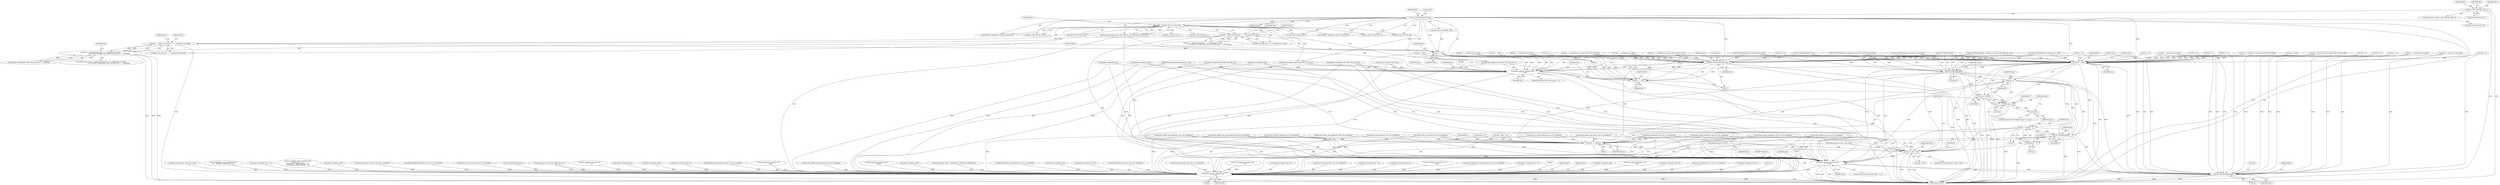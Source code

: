 digraph "0_tcpdump_13d52e9c0e7caf7e6325b0051bc90a49968be67f@API" {
"1001057" [label="(Call,tlen == BGP_VPN_RD_LEN + 3 + sizeof(struct in6_addr))"];
"1001028" [label="(Call,tlen == BGP_VPN_RD_LEN + 4 + sizeof(struct in_addr))"];
"1001023" [label="(Call,tlen-BGP_VPN_RD_LEN)"];
"1001004" [label="(Call,ND_TCHECK2(tptr[0], tlen))"];
"1000989" [label="(Call,tlen < BGP_VPN_RD_LEN+1)"];
"1001056" [label="(Call,tlen == BGP_VPN_RD_LEN + 3 + sizeof(struct in6_addr)\n                                         && EXTRACT_24BITS(tptr+BGP_VPN_RD_LEN) ==  0x350000)"];
"1001083" [label="(Call,tptr += tlen)"];
"1001091" [label="(Call,ND_TCHECK2(tptr[0], tlen))"];
"1001110" [label="(Call,print_unknown_data(ndo, tptr, \"\n\t    \", tlen))"];
"1001115" [label="(Call,tptr += tlen)"];
"1002927" [label="(Call,print_unknown_data(ndo, pptr, \"\n\t    \", len))"];
"1001129" [label="(Call,tptr += tlen)"];
"1001132" [label="(Call,ND_TCHECK(tptr[0]))"];
"1001136" [label="(Call,snpa = tptr[0])"];
"1001153" [label="(Call,snpa > 0)"];
"1001156" [label="(Call,snpa--)"];
"1001141" [label="(Call,tptr++)"];
"1001159" [label="(Call,ND_TCHECK(tptr[0]))"];
"1001171" [label="(Call,tptr += tptr[0] + 1)"];
"1001173" [label="(Call,tptr[0] + 1)"];
"1001185" [label="(Call,tptr < pptr + len)"];
"1001633" [label="(Call,print_unknown_data(ndo, tptr, \"\n\t    \", tlen))"];
"1001615" [label="(Call,ND_TCHECK2(*tptr,tlen))"];
"1001652" [label="(Call,tptr += advance)"];
"1000984" [label="(Call,tlen = 0)"];
"1001616" [label="(Call,*tptr)"];
"1001028" [label="(Call,tlen == BGP_VPN_RD_LEN + 4 + sizeof(struct in_addr))"];
"1001011" [label="(Identifier,ndo)"];
"1002554" [label="(Call,ipaddr_string(ndo, tptr))"];
"1001047" [label="(Call,ipaddr_string(ndo, tptr+BGP_VPN_RD_LEN+4))"];
"1001049" [label="(Call,tptr+BGP_VPN_RD_LEN+4)"];
"1000774" [label="(Call,tptr += sizeof(struct in_addr))"];
"1000689" [label="(Call,tptr +=3)"];
"1001584" [label="(Call,decode_labeled_vpn_clnp_prefix(ndo, tptr, buf, sizeof(buf)))"];
"1001641" [label="(Call,tptr = pptr + len)"];
"1000981" [label="(Call,tptr += tlen)"];
"1000598" [label="(Call,ipaddr_string(ndo, tptr))"];
"1000977" [label="(Call,isonsap_string(ndo, tptr, tlen))"];
"1001131" [label="(Identifier,tlen)"];
"1002127" [label="(Call,print_unknown_data(ndo, tptr-3, \"\n\t    \", tlen))"];
"1002930" [label="(Literal,\"\n\t    \")"];
"1000682" [label="(Call,print_unknown_data(ndo, tptr, \"\n\t    \", tlen))"];
"1002931" [label="(Identifier,len)"];
"1000989" [label="(Call,tlen < BGP_VPN_RD_LEN+1)"];
"1001174" [label="(Call,tptr[0])"];
"1002076" [label="(Call,decode_multicast_vpn(ndo, tptr, buf, sizeof(buf)))"];
"1001764" [label="(Call,decode_labeled_prefix4(ndo, tptr, len, buf, sizeof(buf)))"];
"1001057" [label="(Call,tlen == BGP_VPN_RD_LEN + 3 + sizeof(struct in6_addr))"];
"1001005" [label="(Call,tptr[0])"];
"1000868" [label="(Call,tptr += sizeof(struct in6_addr))"];
"1000770" [label="(Call,tlen -= sizeof(struct in_addr))"];
"1001408" [label="(Call,decode_prefix6(ndo, tptr, len, buf, sizeof(buf)))"];
"1001020" [label="(Call,tptr+BGP_VPN_RD_LEN)"];
"1001059" [label="(Call,BGP_VPN_RD_LEN + 3 + sizeof(struct in6_addr))"];
"1001633" [label="(Call,print_unknown_data(ndo, tptr, \"\n\t    \", tlen))"];
"1000909" [label="(Call,ip6addr_string(ndo, tptr+BGP_VPN_RD_LEN))"];
"1001804" [label="(Call,decode_labeled_vpn_prefix4(ndo, tptr, buf, sizeof(buf)))"];
"1002653" [label="(Call,print_unknown_data(ndo, tptr,\"\n\t      \", length))"];
"1001155" [label="(Literal,0)"];
"1001083" [label="(Call,tptr += tlen)"];
"1000567" [label="(Call,ipaddr_string(ndo, tptr))"];
"1001636" [label="(Literal,\"\n\t    \")"];
"1000991" [label="(Call,BGP_VPN_RD_LEN+1)"];
"1001173" [label="(Call,tptr[0] + 1)"];
"1000751" [label="(Call,tlen = 0)"];
"1001098" [label="(Identifier,ndo)"];
"1001160" [label="(Call,tptr[0])"];
"1001159" [label="(Call,ND_TCHECK(tptr[0]))"];
"1000920" [label="(Call,tptr += (sizeof(struct in6_addr)+BGP_VPN_RD_LEN))"];
"1002681" [label="(Call,as_printf(ndo, astostr, sizeof(astostr), EXTRACT_32BITS(tptr)))"];
"1000150" [label="(Block,)"];
"1001087" [label="(Identifier,tlen)"];
"1001037" [label="(Call,EXTRACT_32BITS(tptr+BGP_VPN_RD_LEN))"];
"1000793" [label="(Call,tlen = 0)"];
"1001080" [label="(Call,BGP_VPN_RD_LEN+3)"];
"1000129" [label="(MethodParameterIn,u_int len)"];
"1001073" [label="(Identifier,ndo)"];
"1000126" [label="(MethodParameterIn,netdissect_options *ndo)"];
"1002012" [label="(Call,decode_labeled_vpn_clnp_prefix(ndo, tptr, buf, sizeof(buf)))"];
"1001115" [label="(Call,tptr += tlen)"];
"1000718" [label="(Call,tlen > 0)"];
"1000999" [label="(Call,tlen = 0)"];
"1001142" [label="(Identifier,tptr)"];
"1001172" [label="(Identifier,tptr)"];
"1001627" [label="(ControlStructure,if (ndo->ndo_vflag <= 1))"];
"1001091" [label="(Call,ND_TCHECK2(tptr[0], tlen))"];
"1001621" [label="(Identifier,ndo)"];
"1001520" [label="(Call,decode_labeled_vpn_l2(ndo, tptr, buf, sizeof(buf)))"];
"1001116" [label="(Identifier,tptr)"];
"1002500" [label="(Call,ipaddr_string(ndo, tptr+4))"];
"1001144" [label="(Identifier,snpa)"];
"1002922" [label="(Block,)"];
"1001654" [label="(Identifier,advance)"];
"1002927" [label="(Call,print_unknown_data(ndo, pptr, \"\n\t    \", len))"];
"1001312" [label="(Call,decode_rt_routing_info(ndo, tptr, buf, sizeof(buf)))"];
"1000738" [label="(Block,)"];
"1001190" [label="(Block,)"];
"1001130" [label="(Identifier,tptr)"];
"1001015" [label="(Call,bgp_vpn_rd_print(ndo, tptr))"];
"1001051" [label="(Call,BGP_VPN_RD_LEN+4)"];
"1001110" [label="(Call,print_unknown_data(ndo, tptr, \"\n\t    \", tlen))"];
"1001280" [label="(Call,decode_labeled_vpn_prefix4(ndo, tptr, buf, sizeof(buf)))"];
"1001030" [label="(Call,BGP_VPN_RD_LEN + 4 + sizeof(struct in_addr))"];
"1001197" [label="(Block,)"];
"1002928" [label="(Identifier,ndo)"];
"1001137" [label="(Identifier,snpa)"];
"1001025" [label="(Identifier,BGP_VPN_RD_LEN)"];
"1000944" [label="(Call,ND_TCHECK2(tptr[0], sizeof(struct in_addr)))"];
"1000704" [label="(Call,tptr++)"];
"1000962" [label="(Call,tptr += (sizeof(struct in_addr)))"];
"1000767" [label="(Call,ipaddr_string(ndo, tptr))"];
"1001134" [label="(Identifier,tptr)"];
"1001027" [label="(Call,tlen == BGP_VPN_RD_LEN + 4 + sizeof(struct in_addr)\n                                    && EXTRACT_32BITS(tptr+BGP_VPN_RD_LEN) ==  0x47000601)"];
"1001068" [label="(Identifier,tptr)"];
"1001113" [label="(Literal,\"\n\t    \")"];
"1000861" [label="(Call,ip6addr_string(ndo, tptr))"];
"1000967" [label="(Call,ND_TCHECK2(tptr[0], tlen))"];
"1000820" [label="(Call,tlen -= (sizeof(struct in_addr)+BGP_VPN_RD_LEN))"];
"1001111" [label="(Identifier,ndo)"];
"1002933" [label="(Literal,1)"];
"1001078" [label="(Call,tptr+BGP_VPN_RD_LEN+3)"];
"1001153" [label="(Call,snpa > 0)"];
"1001117" [label="(Identifier,tlen)"];
"1002818" [label="(Call,bgp_attr_print(ndo, atype, tptr, alen))"];
"1002255" [label="(Call,as_printf(ndo, astostr, sizeof(astostr),\n\t\t\t    EXTRACT_32BITS(tptr+2)))"];
"1002316" [label="(Call,ipaddr_string(ndo, tptr+2))"];
"1001067" [label="(Call,tptr+BGP_VPN_RD_LEN)"];
"1002570" [label="(Call,print_unknown_data(ndo, tptr, \"\n\t      \", tlen))"];
"1000701" [label="(Call,tlen = nhlen)"];
"1001132" [label="(Call,ND_TCHECK(tptr[0]))"];
"1001653" [label="(Identifier,tptr)"];
"1001948" [label="(Call,decode_labeled_vpn_l2(ndo, tptr, buf, sizeof(buf)))"];
"1000826" [label="(Call,tptr += (sizeof(struct in_addr)+BGP_VPN_RD_LEN))"];
"1000428" [label="(Call,ipaddr_string(ndo, tptr + 4))"];
"1000914" [label="(Call,tlen -= (sizeof(struct in6_addr)+BGP_VPN_RD_LEN))"];
"1002937" [label="(MethodReturn,RET)"];
"1000258" [label="(Call,as_printf(ndo, astostr, sizeof(astostr),\n\t\t\t\tas_size == 2 ?\n\t\t\t\tEXTRACT_16BITS(&tptr[2 + i]) :\n\t\t\t\tEXTRACT_32BITS(&tptr[2 + i])))"];
"1001119" [label="(Identifier,tlen)"];
"1001136" [label="(Call,snpa = tptr[0])"];
"1000815" [label="(Call,ipaddr_string(ndo, tptr+BGP_VPN_RD_LEN))"];
"1002302" [label="(Call,ipaddr_string(ndo, tptr+2))"];
"1001055" [label="(ControlStructure,if (tlen == BGP_VPN_RD_LEN + 3 + sizeof(struct in6_addr)\n                                         && EXTRACT_24BITS(tptr+BGP_VPN_RD_LEN) ==  0x350000))"];
"1001129" [label="(Call,tptr += tlen)"];
"1001724" [label="(Call,decode_prefix4(ndo, tptr, len, buf, sizeof(buf)))"];
"1001194" [label="(Identifier,af)"];
"1001980" [label="(Call,decode_clnp_prefix(ndo, tptr, buf, sizeof(buf)))"];
"1001023" [label="(Call,tlen-BGP_VPN_RD_LEN)"];
"1001448" [label="(Call,decode_labeled_prefix6(ndo, tptr, len, buf, sizeof(buf)))"];
"1001634" [label="(Identifier,ndo)"];
"1001038" [label="(Call,tptr+BGP_VPN_RD_LEN)"];
"1001056" [label="(Call,tlen == BGP_VPN_RD_LEN + 3 + sizeof(struct in6_addr)\n                                         && EXTRACT_24BITS(tptr+BGP_VPN_RD_LEN) ==  0x350000)"];
"1001138" [label="(Call,tptr[0])"];
"1001156" [label="(Call,snpa--)"];
"1000408" [label="(Call,ipaddr_string(ndo, tptr + 2))"];
"1000887" [label="(Call,tlen = 0)"];
"1001187" [label="(Call,pptr + len)"];
"1002237" [label="(Call,ipaddr_string(ndo, tptr+2))"];
"1001552" [label="(Call,decode_clnp_prefix(ndo, tptr, buf, sizeof(buf)))"];
"1001652" [label="(Call,tptr += advance)"];
"1001916" [label="(Call,decode_labeled_vpn_prefix6(ndo, tptr, buf, sizeof(buf)))"];
"1001039" [label="(Identifier,tptr)"];
"1001029" [label="(Identifier,tlen)"];
"1000142" [label="(Call,tptr = pptr)"];
"1001086" [label="(Call,tlen = 0)"];
"1001161" [label="(Identifier,tptr)"];
"1002908" [label="(Call,print_unknown_data(ndo, pptr, \"\n\t    \", len))"];
"1001154" [label="(Identifier,snpa)"];
"1001240" [label="(Call,decode_labeled_prefix4(ndo, tptr, len, buf, sizeof(buf)))"];
"1001152" [label="(ControlStructure,for (/*nothing*/; snpa > 0; snpa--))"];
"1001171" [label="(Call,tptr += tptr[0] + 1)"];
"1000463" [label="(Call,ipaddr_string(ndo, tptr + 4))"];
"1001376" [label="(Call,decode_mdt_vpn_nlri(ndo, tptr, buf, sizeof(buf)))"];
"1001104" [label="(ControlStructure,if (ndo->ndo_vflag <= 1))"];
"1002929" [label="(Identifier,pptr)"];
"1001344" [label="(Call,decode_multicast_vpn(ndo, tptr, buf, sizeof(buf)))"];
"1001095" [label="(Identifier,tlen)"];
"1001648" [label="(Call,advance < 0)"];
"1001488" [label="(Call,decode_labeled_vpn_prefix6(ndo, tptr, buf, sizeof(buf)))"];
"1001200" [label="(Call,decode_prefix4(ndo, tptr, len, buf, sizeof(buf)))"];
"1002479" [label="(Call,ipaddr_string(ndo, tptr+4))"];
"1001836" [label="(Call,decode_prefix6(ndo, tptr, len, buf, sizeof(buf)))"];
"1001876" [label="(Call,decode_labeled_prefix6(ndo, tptr, len, buf, sizeof(buf)))"];
"1001618" [label="(Identifier,tlen)"];
"1001066" [label="(Call,EXTRACT_24BITS(tptr+BGP_VPN_RD_LEN))"];
"1000128" [label="(MethodParameterIn,const u_char *pptr)"];
"1001165" [label="(Identifier,ndo)"];
"1000892" [label="(Call,ND_TCHECK2(tptr[0], sizeof(struct in6_addr)+BGP_VPN_RD_LEN))"];
"1000845" [label="(Call,tlen = 0)"];
"1000850" [label="(Call,ND_TCHECK2(tptr[0], sizeof(struct in6_addr)))"];
"1002044" [label="(Call,decode_mdt_vpn_nlri(ndo, tptr, buf, sizeof(buf)))"];
"1000958" [label="(Call,tlen -= (sizeof(struct in_addr)))"];
"1000692" [label="(Call,ND_TCHECK(tptr[0]))"];
"1000955" [label="(Call,ipaddr_string(ndo, tptr))"];
"1001637" [label="(Identifier,tlen)"];
"1001639" [label="(Identifier,advance)"];
"1000990" [label="(Identifier,tlen)"];
"1001065" [label="(Call,EXTRACT_24BITS(tptr+BGP_VPN_RD_LEN) ==  0x350000)"];
"1001058" [label="(Identifier,tlen)"];
"1002923" [label="(Call,ND_TCHECK2(*pptr,len))"];
"1001158" [label="(Block,)"];
"1000798" [label="(Call,ND_TCHECK2(tptr[0], sizeof(struct in_addr)+BGP_VPN_RD_LEN))"];
"1000145" [label="(Call,tlen=len)"];
"1001004" [label="(Call,ND_TCHECK2(tptr[0], tlen))"];
"1001085" [label="(Identifier,tlen)"];
"1000756" [label="(Call,ND_TCHECK2(tptr[0], sizeof(struct in_addr)))"];
"1000988" [label="(ControlStructure,if (tlen < BGP_VPN_RD_LEN+1))"];
"1001141" [label="(Call,tptr++)"];
"1001084" [label="(Identifier,tptr)"];
"1001114" [label="(Identifier,tlen)"];
"1001024" [label="(Identifier,tlen)"];
"1001635" [label="(Identifier,tptr)"];
"1000200" [label="(Call,bgp_attr_get_as_size(ndo, atype, pptr, len))"];
"1002396" [label="(Call,print_unknown_data(ndo, tptr, \"\n\t      \", 8))"];
"1001003" [label="(Block,)"];
"1001133" [label="(Call,tptr[0])"];
"1001076" [label="(Call,ip6addr_string(ndo, tptr+BGP_VPN_RD_LEN+3))"];
"1001112" [label="(Identifier,tptr)"];
"1001092" [label="(Call,tptr[0])"];
"1000331" [label="(Call,ipaddr_string(ndo, tptr))"];
"1001186" [label="(Identifier,tptr)"];
"1002517" [label="(Call,ipaddr_string(ndo, tptr))"];
"1001185" [label="(Call,tptr < pptr + len)"];
"1002221" [label="(Call,ipaddr_string(ndo, tptr+4))"];
"1001018" [label="(Call,isonsap_string(ndo, tptr+BGP_VPN_RD_LEN,tlen-BGP_VPN_RD_LEN))"];
"1001157" [label="(Identifier,snpa)"];
"1001008" [label="(Identifier,tlen)"];
"1001177" [label="(Literal,1)"];
"1001184" [label="(ControlStructure,while (tptr < pptr + len))"];
"1000997" [label="(Identifier,ndo)"];
"1000864" [label="(Call,tlen -= sizeof(struct in6_addr))"];
"1001615" [label="(Call,ND_TCHECK2(*tptr,tlen))"];
"1001006" [label="(Identifier,tptr)"];
"1000939" [label="(Call,tlen = 0)"];
"1001655" [label="(JumpTarget,done:)"];
"1002534" [label="(Call,ipaddr_string(ndo, tptr))"];
"1001057" -> "1001056"  [label="AST: "];
"1001057" -> "1001059"  [label="CFG: "];
"1001058" -> "1001057"  [label="AST: "];
"1001059" -> "1001057"  [label="AST: "];
"1001068" -> "1001057"  [label="CFG: "];
"1001056" -> "1001057"  [label="CFG: "];
"1001057" -> "1002937"  [label="DDG: "];
"1001057" -> "1001056"  [label="DDG: "];
"1001057" -> "1001056"  [label="DDG: "];
"1001028" -> "1001057"  [label="DDG: "];
"1001023" -> "1001057"  [label="DDG: "];
"1001057" -> "1001083"  [label="DDG: "];
"1001028" -> "1001027"  [label="AST: "];
"1001028" -> "1001030"  [label="CFG: "];
"1001029" -> "1001028"  [label="AST: "];
"1001030" -> "1001028"  [label="AST: "];
"1001039" -> "1001028"  [label="CFG: "];
"1001027" -> "1001028"  [label="CFG: "];
"1001028" -> "1002937"  [label="DDG: "];
"1001028" -> "1001027"  [label="DDG: "];
"1001028" -> "1001027"  [label="DDG: "];
"1001023" -> "1001028"  [label="DDG: "];
"1001023" -> "1001028"  [label="DDG: "];
"1001028" -> "1001083"  [label="DDG: "];
"1001023" -> "1001018"  [label="AST: "];
"1001023" -> "1001025"  [label="CFG: "];
"1001024" -> "1001023"  [label="AST: "];
"1001025" -> "1001023"  [label="AST: "];
"1001018" -> "1001023"  [label="CFG: "];
"1001023" -> "1001018"  [label="DDG: "];
"1001023" -> "1001018"  [label="DDG: "];
"1001004" -> "1001023"  [label="DDG: "];
"1001023" -> "1001030"  [label="DDG: "];
"1001023" -> "1001037"  [label="DDG: "];
"1001023" -> "1001038"  [label="DDG: "];
"1001023" -> "1001047"  [label="DDG: "];
"1001023" -> "1001049"  [label="DDG: "];
"1001023" -> "1001051"  [label="DDG: "];
"1001023" -> "1001059"  [label="DDG: "];
"1001023" -> "1001066"  [label="DDG: "];
"1001023" -> "1001067"  [label="DDG: "];
"1001023" -> "1001076"  [label="DDG: "];
"1001023" -> "1001078"  [label="DDG: "];
"1001023" -> "1001080"  [label="DDG: "];
"1001004" -> "1001003"  [label="AST: "];
"1001004" -> "1001008"  [label="CFG: "];
"1001005" -> "1001004"  [label="AST: "];
"1001008" -> "1001004"  [label="AST: "];
"1001011" -> "1001004"  [label="CFG: "];
"1001004" -> "1002937"  [label="DDG: "];
"1001004" -> "1002937"  [label="DDG: "];
"1000989" -> "1001004"  [label="DDG: "];
"1001004" -> "1001015"  [label="DDG: "];
"1001004" -> "1001018"  [label="DDG: "];
"1001004" -> "1001020"  [label="DDG: "];
"1001004" -> "1001037"  [label="DDG: "];
"1001004" -> "1001038"  [label="DDG: "];
"1001004" -> "1001047"  [label="DDG: "];
"1001004" -> "1001049"  [label="DDG: "];
"1001004" -> "1001066"  [label="DDG: "];
"1001004" -> "1001067"  [label="DDG: "];
"1001004" -> "1001076"  [label="DDG: "];
"1001004" -> "1001078"  [label="DDG: "];
"1001004" -> "1001083"  [label="DDG: "];
"1001004" -> "1001091"  [label="DDG: "];
"1001004" -> "1001129"  [label="DDG: "];
"1001004" -> "1001132"  [label="DDG: "];
"1000989" -> "1000988"  [label="AST: "];
"1000989" -> "1000991"  [label="CFG: "];
"1000990" -> "1000989"  [label="AST: "];
"1000991" -> "1000989"  [label="AST: "];
"1000997" -> "1000989"  [label="CFG: "];
"1001006" -> "1000989"  [label="CFG: "];
"1000989" -> "1002937"  [label="DDG: "];
"1000989" -> "1002937"  [label="DDG: "];
"1001056" -> "1001055"  [label="AST: "];
"1001056" -> "1001065"  [label="CFG: "];
"1001065" -> "1001056"  [label="AST: "];
"1001073" -> "1001056"  [label="CFG: "];
"1001084" -> "1001056"  [label="CFG: "];
"1001056" -> "1002937"  [label="DDG: "];
"1001056" -> "1002937"  [label="DDG: "];
"1001056" -> "1002937"  [label="DDG: "];
"1001065" -> "1001056"  [label="DDG: "];
"1001065" -> "1001056"  [label="DDG: "];
"1001083" -> "1001003"  [label="AST: "];
"1001083" -> "1001085"  [label="CFG: "];
"1001084" -> "1001083"  [label="AST: "];
"1001085" -> "1001083"  [label="AST: "];
"1001087" -> "1001083"  [label="CFG: "];
"1001083" -> "1002937"  [label="DDG: "];
"1001015" -> "1001083"  [label="DDG: "];
"1001083" -> "1001091"  [label="DDG: "];
"1001083" -> "1001110"  [label="DDG: "];
"1001083" -> "1001115"  [label="DDG: "];
"1001083" -> "1001129"  [label="DDG: "];
"1001091" -> "1000738"  [label="AST: "];
"1001091" -> "1001095"  [label="CFG: "];
"1001092" -> "1001091"  [label="AST: "];
"1001095" -> "1001091"  [label="AST: "];
"1001098" -> "1001091"  [label="CFG: "];
"1001091" -> "1002937"  [label="DDG: "];
"1001091" -> "1002937"  [label="DDG: "];
"1000850" -> "1001091"  [label="DDG: "];
"1000756" -> "1001091"  [label="DDG: "];
"1000826" -> "1001091"  [label="DDG: "];
"1000892" -> "1001091"  [label="DDG: "];
"1000798" -> "1001091"  [label="DDG: "];
"1000704" -> "1001091"  [label="DDG: "];
"1000142" -> "1001091"  [label="DDG: "];
"1000962" -> "1001091"  [label="DDG: "];
"1000774" -> "1001091"  [label="DDG: "];
"1000868" -> "1001091"  [label="DDG: "];
"1000981" -> "1001091"  [label="DDG: "];
"1000920" -> "1001091"  [label="DDG: "];
"1000944" -> "1001091"  [label="DDG: "];
"1000967" -> "1001091"  [label="DDG: "];
"1000692" -> "1001091"  [label="DDG: "];
"1000689" -> "1001091"  [label="DDG: "];
"1000718" -> "1001091"  [label="DDG: "];
"1000145" -> "1001091"  [label="DDG: "];
"1001091" -> "1001110"  [label="DDG: "];
"1001091" -> "1001110"  [label="DDG: "];
"1001091" -> "1001115"  [label="DDG: "];
"1001091" -> "1001115"  [label="DDG: "];
"1001110" -> "1001104"  [label="AST: "];
"1001110" -> "1001114"  [label="CFG: "];
"1001111" -> "1001110"  [label="AST: "];
"1001112" -> "1001110"  [label="AST: "];
"1001113" -> "1001110"  [label="AST: "];
"1001114" -> "1001110"  [label="AST: "];
"1001116" -> "1001110"  [label="CFG: "];
"1001110" -> "1002937"  [label="DDG: "];
"1001110" -> "1002937"  [label="DDG: "];
"1000815" -> "1001110"  [label="DDG: "];
"1001047" -> "1001110"  [label="DDG: "];
"1001018" -> "1001110"  [label="DDG: "];
"1000977" -> "1001110"  [label="DDG: "];
"1000861" -> "1001110"  [label="DDG: "];
"1001076" -> "1001110"  [label="DDG: "];
"1000909" -> "1001110"  [label="DDG: "];
"1000955" -> "1001110"  [label="DDG: "];
"1000767" -> "1001110"  [label="DDG: "];
"1000126" -> "1001110"  [label="DDG: "];
"1000826" -> "1001110"  [label="DDG: "];
"1000704" -> "1001110"  [label="DDG: "];
"1000142" -> "1001110"  [label="DDG: "];
"1000962" -> "1001110"  [label="DDG: "];
"1000774" -> "1001110"  [label="DDG: "];
"1000868" -> "1001110"  [label="DDG: "];
"1000981" -> "1001110"  [label="DDG: "];
"1000920" -> "1001110"  [label="DDG: "];
"1001110" -> "1001115"  [label="DDG: "];
"1001110" -> "1001115"  [label="DDG: "];
"1001110" -> "1002927"  [label="DDG: "];
"1001115" -> "1000738"  [label="AST: "];
"1001115" -> "1001117"  [label="CFG: "];
"1001116" -> "1001115"  [label="AST: "];
"1001117" -> "1001115"  [label="AST: "];
"1001119" -> "1001115"  [label="CFG: "];
"1001115" -> "1002937"  [label="DDG: "];
"1000826" -> "1001115"  [label="DDG: "];
"1000704" -> "1001115"  [label="DDG: "];
"1000142" -> "1001115"  [label="DDG: "];
"1000962" -> "1001115"  [label="DDG: "];
"1000774" -> "1001115"  [label="DDG: "];
"1000981" -> "1001115"  [label="DDG: "];
"1000920" -> "1001115"  [label="DDG: "];
"1000868" -> "1001115"  [label="DDG: "];
"1002927" -> "1002922"  [label="AST: "];
"1002927" -> "1002931"  [label="CFG: "];
"1002928" -> "1002927"  [label="AST: "];
"1002929" -> "1002927"  [label="AST: "];
"1002930" -> "1002927"  [label="AST: "];
"1002931" -> "1002927"  [label="AST: "];
"1002933" -> "1002927"  [label="CFG: "];
"1002927" -> "1002937"  [label="DDG: "];
"1002927" -> "1002937"  [label="DDG: "];
"1002927" -> "1002937"  [label="DDG: "];
"1002927" -> "1002937"  [label="DDG: "];
"1000815" -> "1002927"  [label="DDG: "];
"1000682" -> "1002927"  [label="DDG: "];
"1001804" -> "1002927"  [label="DDG: "];
"1001047" -> "1002927"  [label="DDG: "];
"1001018" -> "1002927"  [label="DDG: "];
"1001724" -> "1002927"  [label="DDG: "];
"1001916" -> "1002927"  [label="DDG: "];
"1000861" -> "1002927"  [label="DDG: "];
"1000258" -> "1002927"  [label="DDG: "];
"1001520" -> "1002927"  [label="DDG: "];
"1001376" -> "1002927"  [label="DDG: "];
"1001948" -> "1002927"  [label="DDG: "];
"1001876" -> "1002927"  [label="DDG: "];
"1002534" -> "1002927"  [label="DDG: "];
"1000200" -> "1002927"  [label="DDG: "];
"1000200" -> "1002927"  [label="DDG: "];
"1002554" -> "1002927"  [label="DDG: "];
"1000598" -> "1002927"  [label="DDG: "];
"1001448" -> "1002927"  [label="DDG: "];
"1002570" -> "1002927"  [label="DDG: "];
"1000567" -> "1002927"  [label="DDG: "];
"1002908" -> "1002927"  [label="DDG: "];
"1002908" -> "1002927"  [label="DDG: "];
"1001312" -> "1002927"  [label="DDG: "];
"1002221" -> "1002927"  [label="DDG: "];
"1000408" -> "1002927"  [label="DDG: "];
"1002044" -> "1002927"  [label="DDG: "];
"1001633" -> "1002927"  [label="DDG: "];
"1002127" -> "1002927"  [label="DDG: "];
"1000331" -> "1002927"  [label="DDG: "];
"1002517" -> "1002927"  [label="DDG: "];
"1002012" -> "1002927"  [label="DDG: "];
"1001076" -> "1002927"  [label="DDG: "];
"1001240" -> "1002927"  [label="DDG: "];
"1000909" -> "1002927"  [label="DDG: "];
"1001980" -> "1002927"  [label="DDG: "];
"1002316" -> "1002927"  [label="DDG: "];
"1000463" -> "1002927"  [label="DDG: "];
"1001584" -> "1002927"  [label="DDG: "];
"1001836" -> "1002927"  [label="DDG: "];
"1002479" -> "1002927"  [label="DDG: "];
"1002076" -> "1002927"  [label="DDG: "];
"1002255" -> "1002927"  [label="DDG: "];
"1002818" -> "1002927"  [label="DDG: "];
"1001408" -> "1002927"  [label="DDG: "];
"1002681" -> "1002927"  [label="DDG: "];
"1001280" -> "1002927"  [label="DDG: "];
"1001344" -> "1002927"  [label="DDG: "];
"1002237" -> "1002927"  [label="DDG: "];
"1002302" -> "1002927"  [label="DDG: "];
"1001764" -> "1002927"  [label="DDG: "];
"1001488" -> "1002927"  [label="DDG: "];
"1001552" -> "1002927"  [label="DDG: "];
"1000977" -> "1002927"  [label="DDG: "];
"1000955" -> "1002927"  [label="DDG: "];
"1000428" -> "1002927"  [label="DDG: "];
"1000767" -> "1002927"  [label="DDG: "];
"1002653" -> "1002927"  [label="DDG: "];
"1002396" -> "1002927"  [label="DDG: "];
"1001200" -> "1002927"  [label="DDG: "];
"1002500" -> "1002927"  [label="DDG: "];
"1000126" -> "1002927"  [label="DDG: "];
"1000128" -> "1002927"  [label="DDG: "];
"1002923" -> "1002927"  [label="DDG: "];
"1000129" -> "1002927"  [label="DDG: "];
"1001129" -> "1000150"  [label="AST: "];
"1001129" -> "1001131"  [label="CFG: "];
"1001130" -> "1001129"  [label="AST: "];
"1001131" -> "1001129"  [label="AST: "];
"1001134" -> "1001129"  [label="CFG: "];
"1001129" -> "1002937"  [label="DDG: "];
"1000864" -> "1001129"  [label="DDG: "];
"1001086" -> "1001129"  [label="DDG: "];
"1000939" -> "1001129"  [label="DDG: "];
"1000845" -> "1001129"  [label="DDG: "];
"1000793" -> "1001129"  [label="DDG: "];
"1000701" -> "1001129"  [label="DDG: "];
"1000718" -> "1001129"  [label="DDG: "];
"1000751" -> "1001129"  [label="DDG: "];
"1000887" -> "1001129"  [label="DDG: "];
"1000984" -> "1001129"  [label="DDG: "];
"1000820" -> "1001129"  [label="DDG: "];
"1000914" -> "1001129"  [label="DDG: "];
"1000958" -> "1001129"  [label="DDG: "];
"1000770" -> "1001129"  [label="DDG: "];
"1000999" -> "1001129"  [label="DDG: "];
"1000850" -> "1001129"  [label="DDG: "];
"1000756" -> "1001129"  [label="DDG: "];
"1000826" -> "1001129"  [label="DDG: "];
"1000892" -> "1001129"  [label="DDG: "];
"1000798" -> "1001129"  [label="DDG: "];
"1000704" -> "1001129"  [label="DDG: "];
"1000962" -> "1001129"  [label="DDG: "];
"1000774" -> "1001129"  [label="DDG: "];
"1000868" -> "1001129"  [label="DDG: "];
"1000981" -> "1001129"  [label="DDG: "];
"1000920" -> "1001129"  [label="DDG: "];
"1000944" -> "1001129"  [label="DDG: "];
"1000967" -> "1001129"  [label="DDG: "];
"1000692" -> "1001129"  [label="DDG: "];
"1000689" -> "1001129"  [label="DDG: "];
"1001129" -> "1001132"  [label="DDG: "];
"1001129" -> "1001136"  [label="DDG: "];
"1001129" -> "1001141"  [label="DDG: "];
"1001129" -> "1001159"  [label="DDG: "];
"1001129" -> "1001185"  [label="DDG: "];
"1001129" -> "1001615"  [label="DDG: "];
"1001129" -> "1001633"  [label="DDG: "];
"1001129" -> "1001652"  [label="DDG: "];
"1001132" -> "1000150"  [label="AST: "];
"1001132" -> "1001133"  [label="CFG: "];
"1001133" -> "1001132"  [label="AST: "];
"1001137" -> "1001132"  [label="CFG: "];
"1001132" -> "1002937"  [label="DDG: "];
"1000850" -> "1001132"  [label="DDG: "];
"1000756" -> "1001132"  [label="DDG: "];
"1000892" -> "1001132"  [label="DDG: "];
"1000798" -> "1001132"  [label="DDG: "];
"1000944" -> "1001132"  [label="DDG: "];
"1000967" -> "1001132"  [label="DDG: "];
"1000692" -> "1001132"  [label="DDG: "];
"1000689" -> "1001132"  [label="DDG: "];
"1001132" -> "1001136"  [label="DDG: "];
"1001132" -> "1001141"  [label="DDG: "];
"1001132" -> "1001159"  [label="DDG: "];
"1001132" -> "1001185"  [label="DDG: "];
"1001132" -> "1001615"  [label="DDG: "];
"1001132" -> "1001633"  [label="DDG: "];
"1001132" -> "1001652"  [label="DDG: "];
"1001136" -> "1000150"  [label="AST: "];
"1001136" -> "1001138"  [label="CFG: "];
"1001137" -> "1001136"  [label="AST: "];
"1001138" -> "1001136"  [label="AST: "];
"1001142" -> "1001136"  [label="CFG: "];
"1001136" -> "1002937"  [label="DDG: "];
"1001136" -> "1002937"  [label="DDG: "];
"1001136" -> "1001153"  [label="DDG: "];
"1001153" -> "1001152"  [label="AST: "];
"1001153" -> "1001155"  [label="CFG: "];
"1001154" -> "1001153"  [label="AST: "];
"1001155" -> "1001153"  [label="AST: "];
"1001161" -> "1001153"  [label="CFG: "];
"1001186" -> "1001153"  [label="CFG: "];
"1001153" -> "1002937"  [label="DDG: "];
"1001153" -> "1002937"  [label="DDG: "];
"1001156" -> "1001153"  [label="DDG: "];
"1001153" -> "1001156"  [label="DDG: "];
"1001156" -> "1001152"  [label="AST: "];
"1001156" -> "1001157"  [label="CFG: "];
"1001157" -> "1001156"  [label="AST: "];
"1001154" -> "1001156"  [label="CFG: "];
"1001141" -> "1000150"  [label="AST: "];
"1001141" -> "1001142"  [label="CFG: "];
"1001142" -> "1001141"  [label="AST: "];
"1001144" -> "1001141"  [label="CFG: "];
"1001141" -> "1001159"  [label="DDG: "];
"1001141" -> "1001171"  [label="DDG: "];
"1001141" -> "1001173"  [label="DDG: "];
"1001141" -> "1001185"  [label="DDG: "];
"1001141" -> "1001615"  [label="DDG: "];
"1001141" -> "1001633"  [label="DDG: "];
"1001141" -> "1001652"  [label="DDG: "];
"1001159" -> "1001158"  [label="AST: "];
"1001159" -> "1001160"  [label="CFG: "];
"1001160" -> "1001159"  [label="AST: "];
"1001165" -> "1001159"  [label="CFG: "];
"1001159" -> "1002937"  [label="DDG: "];
"1001171" -> "1001159"  [label="DDG: "];
"1001159" -> "1001171"  [label="DDG: "];
"1001159" -> "1001173"  [label="DDG: "];
"1001159" -> "1001185"  [label="DDG: "];
"1001159" -> "1001615"  [label="DDG: "];
"1001159" -> "1001633"  [label="DDG: "];
"1001159" -> "1001652"  [label="DDG: "];
"1001171" -> "1001158"  [label="AST: "];
"1001171" -> "1001173"  [label="CFG: "];
"1001172" -> "1001171"  [label="AST: "];
"1001173" -> "1001171"  [label="AST: "];
"1001157" -> "1001171"  [label="CFG: "];
"1001171" -> "1002937"  [label="DDG: "];
"1001171" -> "1001173"  [label="DDG: "];
"1001171" -> "1001185"  [label="DDG: "];
"1001171" -> "1001615"  [label="DDG: "];
"1001171" -> "1001633"  [label="DDG: "];
"1001171" -> "1001652"  [label="DDG: "];
"1001173" -> "1001177"  [label="CFG: "];
"1001174" -> "1001173"  [label="AST: "];
"1001177" -> "1001173"  [label="AST: "];
"1001173" -> "1002937"  [label="DDG: "];
"1001185" -> "1001184"  [label="AST: "];
"1001185" -> "1001187"  [label="CFG: "];
"1001186" -> "1001185"  [label="AST: "];
"1001187" -> "1001185"  [label="AST: "];
"1001194" -> "1001185"  [label="CFG: "];
"1001655" -> "1001185"  [label="CFG: "];
"1001185" -> "1002937"  [label="DDG: "];
"1001185" -> "1002937"  [label="DDG: "];
"1001185" -> "1002937"  [label="DDG: "];
"1001652" -> "1001185"  [label="DDG: "];
"1000128" -> "1001185"  [label="DDG: "];
"1001448" -> "1001185"  [label="DDG: "];
"1001408" -> "1001185"  [label="DDG: "];
"1001240" -> "1001185"  [label="DDG: "];
"1001200" -> "1001185"  [label="DDG: "];
"1000129" -> "1001185"  [label="DDG: "];
"1001185" -> "1001633"  [label="DDG: "];
"1001633" -> "1001627"  [label="AST: "];
"1001633" -> "1001637"  [label="CFG: "];
"1001634" -> "1001633"  [label="AST: "];
"1001635" -> "1001633"  [label="AST: "];
"1001636" -> "1001633"  [label="AST: "];
"1001637" -> "1001633"  [label="AST: "];
"1001639" -> "1001633"  [label="CFG: "];
"1001633" -> "1002937"  [label="DDG: "];
"1001633" -> "1002937"  [label="DDG: "];
"1001633" -> "1002937"  [label="DDG: "];
"1001633" -> "1001615"  [label="DDG: "];
"1000815" -> "1001633"  [label="DDG: "];
"1001448" -> "1001633"  [label="DDG: "];
"1001312" -> "1001633"  [label="DDG: "];
"1001047" -> "1001633"  [label="DDG: "];
"1001018" -> "1001633"  [label="DDG: "];
"1001584" -> "1001633"  [label="DDG: "];
"1001408" -> "1001633"  [label="DDG: "];
"1001280" -> "1001633"  [label="DDG: "];
"1001344" -> "1001633"  [label="DDG: "];
"1001488" -> "1001633"  [label="DDG: "];
"1000861" -> "1001633"  [label="DDG: "];
"1001200" -> "1001633"  [label="DDG: "];
"1001520" -> "1001633"  [label="DDG: "];
"1001376" -> "1001633"  [label="DDG: "];
"1001076" -> "1001633"  [label="DDG: "];
"1001240" -> "1001633"  [label="DDG: "];
"1000909" -> "1001633"  [label="DDG: "];
"1001552" -> "1001633"  [label="DDG: "];
"1000977" -> "1001633"  [label="DDG: "];
"1000955" -> "1001633"  [label="DDG: "];
"1000767" -> "1001633"  [label="DDG: "];
"1000126" -> "1001633"  [label="DDG: "];
"1000142" -> "1001633"  [label="DDG: "];
"1001615" -> "1001633"  [label="DDG: "];
"1001615" -> "1001197"  [label="AST: "];
"1001615" -> "1001618"  [label="CFG: "];
"1001616" -> "1001615"  [label="AST: "];
"1001618" -> "1001615"  [label="AST: "];
"1001621" -> "1001615"  [label="CFG: "];
"1001615" -> "1002937"  [label="DDG: "];
"1001615" -> "1002937"  [label="DDG: "];
"1001615" -> "1002937"  [label="DDG: "];
"1000145" -> "1001615"  [label="DDG: "];
"1000864" -> "1001615"  [label="DDG: "];
"1001086" -> "1001615"  [label="DDG: "];
"1000939" -> "1001615"  [label="DDG: "];
"1000845" -> "1001615"  [label="DDG: "];
"1000793" -> "1001615"  [label="DDG: "];
"1000701" -> "1001615"  [label="DDG: "];
"1000718" -> "1001615"  [label="DDG: "];
"1000751" -> "1001615"  [label="DDG: "];
"1000887" -> "1001615"  [label="DDG: "];
"1000984" -> "1001615"  [label="DDG: "];
"1000820" -> "1001615"  [label="DDG: "];
"1000914" -> "1001615"  [label="DDG: "];
"1000958" -> "1001615"  [label="DDG: "];
"1000770" -> "1001615"  [label="DDG: "];
"1000999" -> "1001615"  [label="DDG: "];
"1001652" -> "1001190"  [label="AST: "];
"1001652" -> "1001654"  [label="CFG: "];
"1001653" -> "1001652"  [label="AST: "];
"1001654" -> "1001652"  [label="AST: "];
"1001186" -> "1001652"  [label="CFG: "];
"1001652" -> "1002937"  [label="DDG: "];
"1001648" -> "1001652"  [label="DDG: "];
"1001408" -> "1001652"  [label="DDG: "];
"1001520" -> "1001652"  [label="DDG: "];
"1001200" -> "1001652"  [label="DDG: "];
"1001344" -> "1001652"  [label="DDG: "];
"1001448" -> "1001652"  [label="DDG: "];
"1001552" -> "1001652"  [label="DDG: "];
"1001240" -> "1001652"  [label="DDG: "];
"1001280" -> "1001652"  [label="DDG: "];
"1001641" -> "1001652"  [label="DDG: "];
"1001584" -> "1001652"  [label="DDG: "];
"1001312" -> "1001652"  [label="DDG: "];
"1001488" -> "1001652"  [label="DDG: "];
"1001376" -> "1001652"  [label="DDG: "];
}
